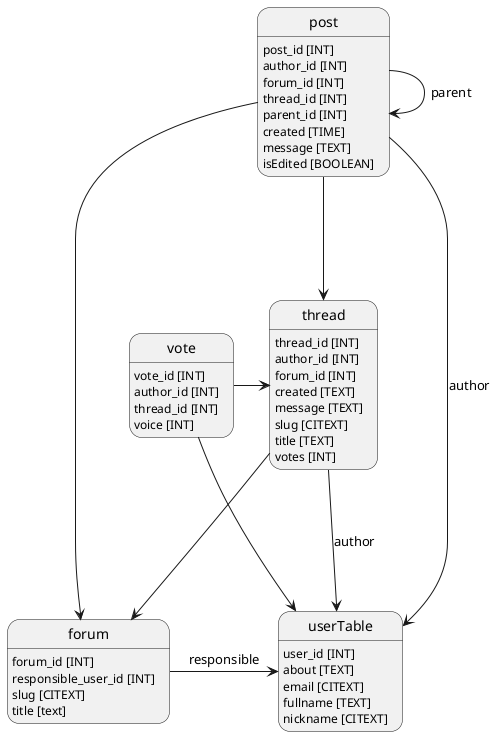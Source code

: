 @startuml

post: post_id [INT]
post: author_id [INT]
post: forum_id [INT]
post: thread_id [INT]
post: parent_id [INT]
post: created [TIME]
post: message [TEXT]
post: isEdited [BOOLEAN]
post ---> userTable : author
post ---> forum
post ---> thread
post ---> post: parent

vote: vote_id [INT]
vote: author_id [INT]
vote: thread_id [INT]
vote: voice [INT]
vote -> userTable
vote -> thread

userTable: user_id [INT]
userTable: about [TEXT]
userTable: email [CITEXT]
userTable: fullname [TEXT]
userTable: nickname [CITEXT]

forum: forum_id [INT]
forum: responsible_user_id [INT]
forum: slug [CITEXT]
forum: title [text]
forum -> userTable: responsible

thread: thread_id [INT]
thread: author_id [INT]
thread: forum_id [INT]
thread: created [TEXT]
thread: message [TEXT]
thread: slug [CITEXT]
thread: title [TEXT]
thread: votes [INT]

thread ---> forum
thread ---> userTable: author

@enduml

